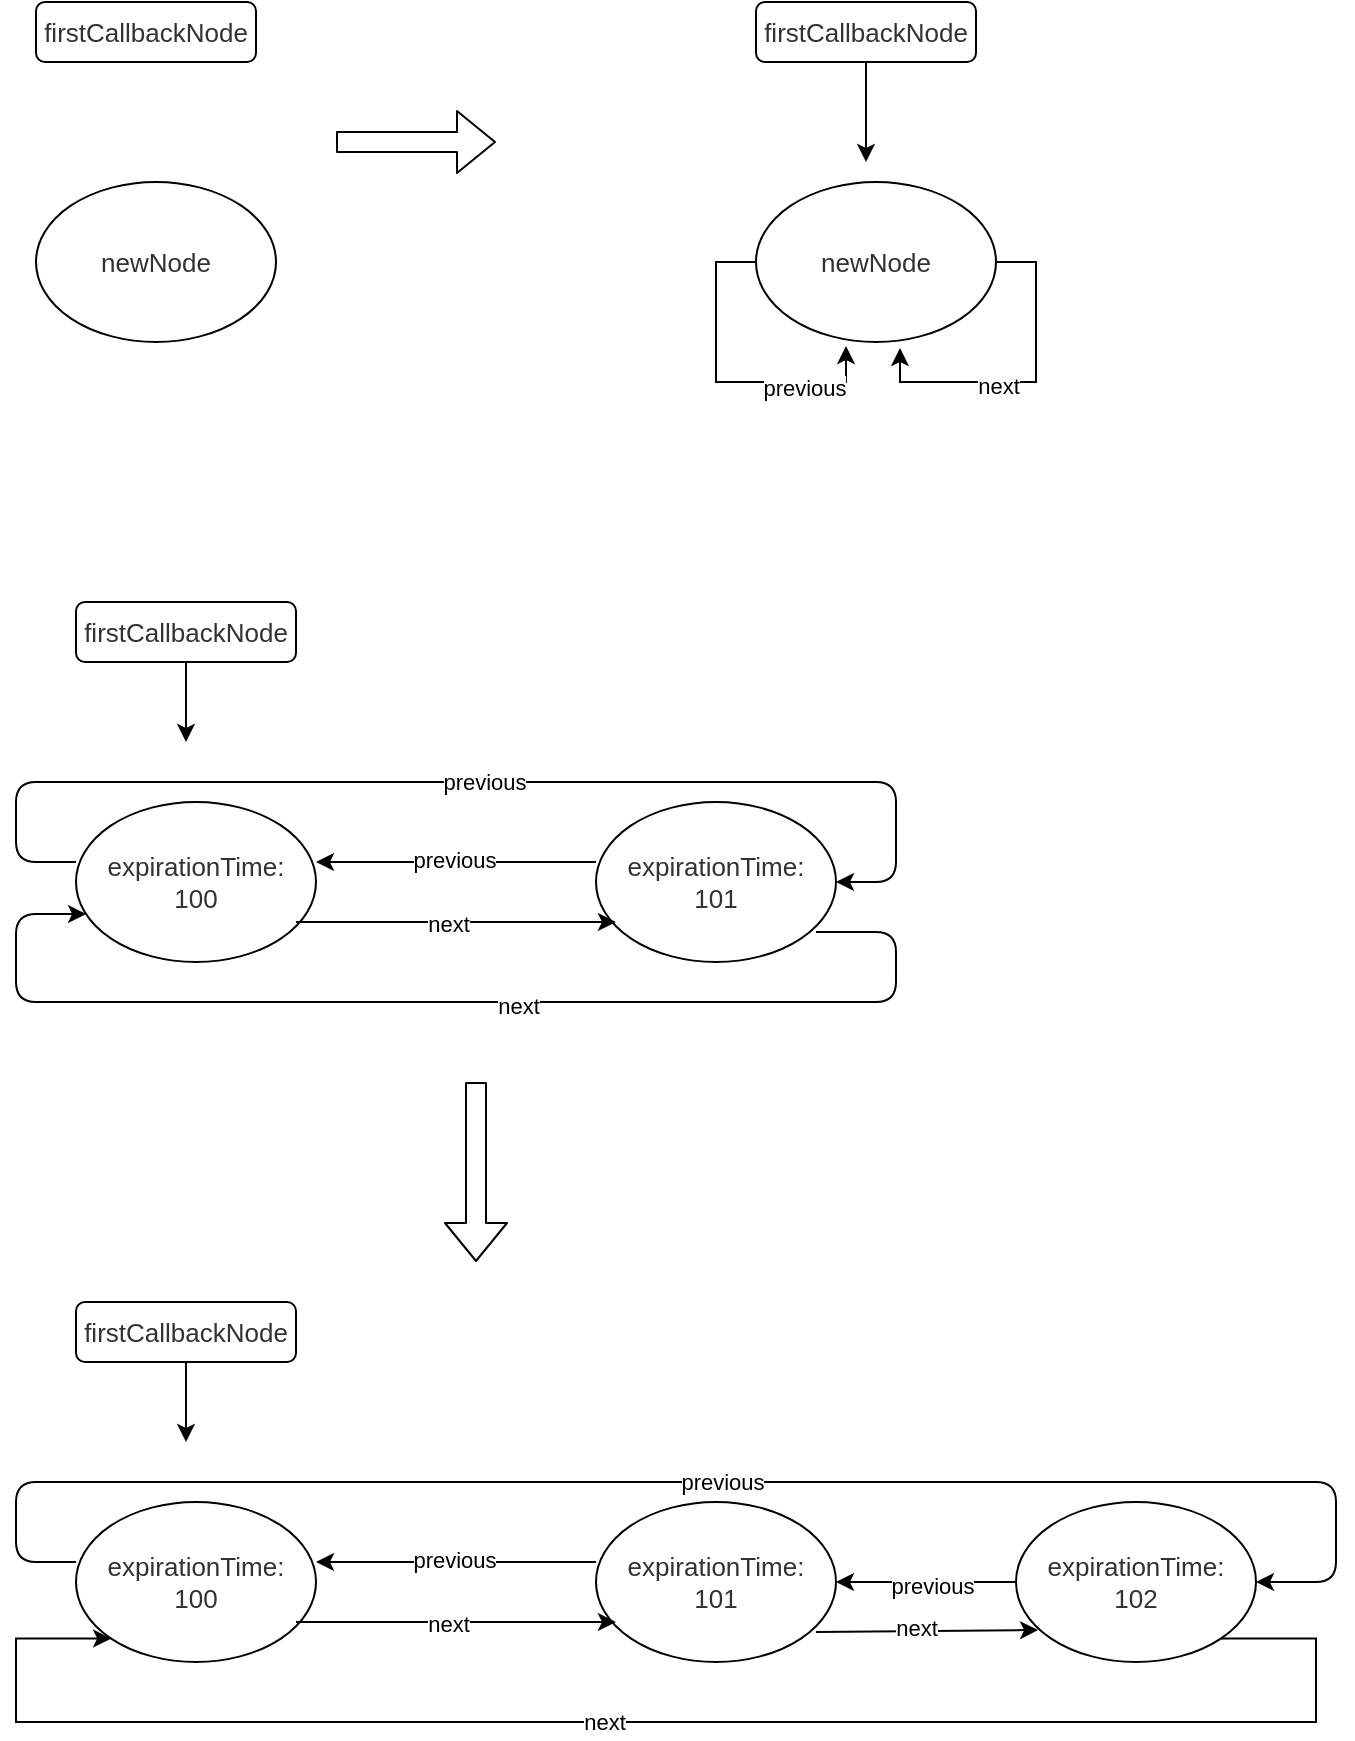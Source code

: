 <mxfile version="13.6.6" type="github">
  <diagram id="cPZTRlWIv1BBcxY1mxdP" name="Page-1">
    <mxGraphModel dx="1520" dy="947" grid="1" gridSize="10" guides="1" tooltips="1" connect="1" arrows="1" fold="1" page="1" pageScale="1" pageWidth="4681" pageHeight="3300" math="0" shadow="0">
      <root>
        <mxCell id="0" />
        <mxCell id="1" parent="0" />
        <mxCell id="UKGjdmG-0EduDdwjn8NC-4" value="&lt;span style=&quot;color: rgb(50 , 50 , 50) ; font-size: 13px ; background-color: rgba(255 , 255 , 255 , 0.01)&quot;&gt;expirationTime:&lt;/span&gt;&lt;div style=&quot;resize: none ; outline: 0px ; font-size: 13px ; color: rgb(50 , 50 , 50)&quot;&gt;100&lt;/div&gt;" style="ellipse;whiteSpace=wrap;html=1;" vertex="1" parent="1">
          <mxGeometry x="420" y="420" width="120" height="80" as="geometry" />
        </mxCell>
        <mxCell id="UKGjdmG-0EduDdwjn8NC-5" value="&lt;span style=&quot;color: rgb(50 , 50 , 50) ; font-size: 13px ; background-color: rgba(255 , 255 , 255 , 0.01)&quot;&gt;expirationTime:&lt;/span&gt;&lt;div style=&quot;resize: none ; outline: 0px ; font-size: 13px ; color: rgb(50 , 50 , 50)&quot;&gt;101&lt;/div&gt;" style="ellipse;whiteSpace=wrap;html=1;" vertex="1" parent="1">
          <mxGeometry x="680" y="420" width="120" height="80" as="geometry" />
        </mxCell>
        <mxCell id="UKGjdmG-0EduDdwjn8NC-9" value="" style="endArrow=classic;html=1;entryX=0.083;entryY=0.75;entryDx=0;entryDy=0;entryPerimeter=0;" edge="1" parent="1" target="UKGjdmG-0EduDdwjn8NC-5">
          <mxGeometry width="50" height="50" relative="1" as="geometry">
            <mxPoint x="530" y="480" as="sourcePoint" />
            <mxPoint x="630" y="470" as="targetPoint" />
          </mxGeometry>
        </mxCell>
        <mxCell id="UKGjdmG-0EduDdwjn8NC-17" value="next" style="edgeLabel;html=1;align=center;verticalAlign=middle;resizable=0;points=[];" vertex="1" connectable="0" parent="UKGjdmG-0EduDdwjn8NC-9">
          <mxGeometry x="-0.05" y="-1" relative="1" as="geometry">
            <mxPoint as="offset" />
          </mxGeometry>
        </mxCell>
        <mxCell id="UKGjdmG-0EduDdwjn8NC-11" value="" style="endArrow=classic;html=1;" edge="1" parent="1">
          <mxGeometry width="50" height="50" relative="1" as="geometry">
            <mxPoint x="680" y="450" as="sourcePoint" />
            <mxPoint x="540" y="450" as="targetPoint" />
          </mxGeometry>
        </mxCell>
        <mxCell id="UKGjdmG-0EduDdwjn8NC-16" value="previous" style="edgeLabel;html=1;align=center;verticalAlign=middle;resizable=0;points=[];" vertex="1" connectable="0" parent="UKGjdmG-0EduDdwjn8NC-11">
          <mxGeometry x="0.014" y="-1" relative="1" as="geometry">
            <mxPoint as="offset" />
          </mxGeometry>
        </mxCell>
        <mxCell id="UKGjdmG-0EduDdwjn8NC-14" value="" style="endArrow=classic;html=1;edgeStyle=orthogonalEdgeStyle;entryX=1;entryY=0.5;entryDx=0;entryDy=0;" edge="1" parent="1" target="UKGjdmG-0EduDdwjn8NC-5">
          <mxGeometry width="50" height="50" relative="1" as="geometry">
            <mxPoint x="420" y="450" as="sourcePoint" />
            <mxPoint x="490" y="330" as="targetPoint" />
            <Array as="points">
              <mxPoint x="390" y="450" />
              <mxPoint x="390" y="410" />
              <mxPoint x="830" y="410" />
              <mxPoint x="830" y="460" />
            </Array>
          </mxGeometry>
        </mxCell>
        <mxCell id="UKGjdmG-0EduDdwjn8NC-20" value="previous" style="edgeLabel;html=1;align=center;verticalAlign=middle;resizable=0;points=[];" vertex="1" connectable="0" parent="UKGjdmG-0EduDdwjn8NC-14">
          <mxGeometry x="0.03" relative="1" as="geometry">
            <mxPoint as="offset" />
          </mxGeometry>
        </mxCell>
        <mxCell id="UKGjdmG-0EduDdwjn8NC-18" value="" style="endArrow=classic;html=1;edgeStyle=orthogonalEdgeStyle;entryX=0.042;entryY=0.7;entryDx=0;entryDy=0;entryPerimeter=0;" edge="1" parent="1" target="UKGjdmG-0EduDdwjn8NC-4">
          <mxGeometry width="50" height="50" relative="1" as="geometry">
            <mxPoint x="790" y="485" as="sourcePoint" />
            <mxPoint x="400" y="510" as="targetPoint" />
            <Array as="points">
              <mxPoint x="830" y="485" />
              <mxPoint x="830" y="520" />
              <mxPoint x="390" y="520" />
              <mxPoint x="390" y="476" />
            </Array>
          </mxGeometry>
        </mxCell>
        <mxCell id="UKGjdmG-0EduDdwjn8NC-19" value="next" style="edgeLabel;html=1;align=center;verticalAlign=middle;resizable=0;points=[];" vertex="1" connectable="0" parent="UKGjdmG-0EduDdwjn8NC-18">
          <mxGeometry x="-0.111" y="2" relative="1" as="geometry">
            <mxPoint as="offset" />
          </mxGeometry>
        </mxCell>
        <mxCell id="UKGjdmG-0EduDdwjn8NC-21" value="&lt;span style=&quot;color: rgb(50 , 50 , 50) ; font-size: 13px ; background-color: rgba(255 , 255 , 255 , 0.01)&quot;&gt;expirationTime:&lt;/span&gt;&lt;div style=&quot;resize: none ; outline: 0px ; font-size: 13px ; color: rgb(50 , 50 , 50)&quot;&gt;100&lt;/div&gt;" style="ellipse;whiteSpace=wrap;html=1;" vertex="1" parent="1">
          <mxGeometry x="420" y="770" width="120" height="80" as="geometry" />
        </mxCell>
        <mxCell id="UKGjdmG-0EduDdwjn8NC-22" value="&lt;span style=&quot;color: rgb(50 , 50 , 50) ; font-size: 13px ; background-color: rgba(255 , 255 , 255 , 0.01)&quot;&gt;expirationTime:&lt;/span&gt;&lt;div style=&quot;resize: none ; outline: 0px ; font-size: 13px ; color: rgb(50 , 50 , 50)&quot;&gt;101&lt;/div&gt;" style="ellipse;whiteSpace=wrap;html=1;" vertex="1" parent="1">
          <mxGeometry x="680" y="770" width="120" height="80" as="geometry" />
        </mxCell>
        <mxCell id="UKGjdmG-0EduDdwjn8NC-23" value="" style="endArrow=classic;html=1;entryX=0.083;entryY=0.75;entryDx=0;entryDy=0;entryPerimeter=0;" edge="1" target="UKGjdmG-0EduDdwjn8NC-22" parent="1">
          <mxGeometry width="50" height="50" relative="1" as="geometry">
            <mxPoint x="530" y="830" as="sourcePoint" />
            <mxPoint x="630" y="820" as="targetPoint" />
          </mxGeometry>
        </mxCell>
        <mxCell id="UKGjdmG-0EduDdwjn8NC-24" value="next" style="edgeLabel;html=1;align=center;verticalAlign=middle;resizable=0;points=[];" vertex="1" connectable="0" parent="UKGjdmG-0EduDdwjn8NC-23">
          <mxGeometry x="-0.05" y="-1" relative="1" as="geometry">
            <mxPoint as="offset" />
          </mxGeometry>
        </mxCell>
        <mxCell id="UKGjdmG-0EduDdwjn8NC-25" value="" style="endArrow=classic;html=1;" edge="1" parent="1">
          <mxGeometry width="50" height="50" relative="1" as="geometry">
            <mxPoint x="680" y="800" as="sourcePoint" />
            <mxPoint x="540" y="800" as="targetPoint" />
          </mxGeometry>
        </mxCell>
        <mxCell id="UKGjdmG-0EduDdwjn8NC-26" value="previous" style="edgeLabel;html=1;align=center;verticalAlign=middle;resizable=0;points=[];" vertex="1" connectable="0" parent="UKGjdmG-0EduDdwjn8NC-25">
          <mxGeometry x="0.014" y="-1" relative="1" as="geometry">
            <mxPoint as="offset" />
          </mxGeometry>
        </mxCell>
        <mxCell id="UKGjdmG-0EduDdwjn8NC-27" value="" style="endArrow=classic;html=1;edgeStyle=orthogonalEdgeStyle;entryX=1;entryY=0.5;entryDx=0;entryDy=0;" edge="1" target="UKGjdmG-0EduDdwjn8NC-31" parent="1">
          <mxGeometry width="50" height="50" relative="1" as="geometry">
            <mxPoint x="420" y="800" as="sourcePoint" />
            <mxPoint x="490" y="680" as="targetPoint" />
            <Array as="points">
              <mxPoint x="390" y="800" />
              <mxPoint x="390" y="760" />
              <mxPoint x="1050" y="760" />
              <mxPoint x="1050" y="810" />
            </Array>
          </mxGeometry>
        </mxCell>
        <mxCell id="UKGjdmG-0EduDdwjn8NC-28" value="previous" style="edgeLabel;html=1;align=center;verticalAlign=middle;resizable=0;points=[];" vertex="1" connectable="0" parent="UKGjdmG-0EduDdwjn8NC-27">
          <mxGeometry x="0.03" relative="1" as="geometry">
            <mxPoint as="offset" />
          </mxGeometry>
        </mxCell>
        <mxCell id="UKGjdmG-0EduDdwjn8NC-29" value="" style="endArrow=classic;html=1;entryX=0.092;entryY=0.8;entryDx=0;entryDy=0;entryPerimeter=0;" edge="1" target="UKGjdmG-0EduDdwjn8NC-31" parent="1">
          <mxGeometry width="50" height="50" relative="1" as="geometry">
            <mxPoint x="790" y="835" as="sourcePoint" />
            <mxPoint x="400" y="860" as="targetPoint" />
          </mxGeometry>
        </mxCell>
        <mxCell id="UKGjdmG-0EduDdwjn8NC-30" value="next" style="edgeLabel;html=1;align=center;verticalAlign=middle;resizable=0;points=[];" vertex="1" connectable="0" parent="UKGjdmG-0EduDdwjn8NC-29">
          <mxGeometry x="-0.111" y="2" relative="1" as="geometry">
            <mxPoint as="offset" />
          </mxGeometry>
        </mxCell>
        <mxCell id="UKGjdmG-0EduDdwjn8NC-34" style="edgeStyle=orthogonalEdgeStyle;rounded=0;orthogonalLoop=1;jettySize=auto;html=1;exitX=1;exitY=1;exitDx=0;exitDy=0;entryX=0;entryY=1;entryDx=0;entryDy=0;" edge="1" parent="1" source="UKGjdmG-0EduDdwjn8NC-31" target="UKGjdmG-0EduDdwjn8NC-21">
          <mxGeometry relative="1" as="geometry">
            <Array as="points">
              <mxPoint x="1040" y="838" />
              <mxPoint x="1040" y="880" />
              <mxPoint x="390" y="880" />
              <mxPoint x="390" y="838" />
            </Array>
          </mxGeometry>
        </mxCell>
        <mxCell id="UKGjdmG-0EduDdwjn8NC-35" value="next" style="edgeLabel;html=1;align=center;verticalAlign=middle;resizable=0;points=[];" vertex="1" connectable="0" parent="UKGjdmG-0EduDdwjn8NC-34">
          <mxGeometry x="0.077" relative="1" as="geometry">
            <mxPoint as="offset" />
          </mxGeometry>
        </mxCell>
        <mxCell id="UKGjdmG-0EduDdwjn8NC-36" style="edgeStyle=orthogonalEdgeStyle;rounded=0;orthogonalLoop=1;jettySize=auto;html=1;exitX=0;exitY=0.5;exitDx=0;exitDy=0;entryX=1;entryY=0.5;entryDx=0;entryDy=0;" edge="1" parent="1" source="UKGjdmG-0EduDdwjn8NC-31" target="UKGjdmG-0EduDdwjn8NC-22">
          <mxGeometry relative="1" as="geometry" />
        </mxCell>
        <mxCell id="UKGjdmG-0EduDdwjn8NC-37" value="previous" style="edgeLabel;html=1;align=center;verticalAlign=middle;resizable=0;points=[];" vertex="1" connectable="0" parent="UKGjdmG-0EduDdwjn8NC-36">
          <mxGeometry x="-0.067" y="2" relative="1" as="geometry">
            <mxPoint as="offset" />
          </mxGeometry>
        </mxCell>
        <mxCell id="UKGjdmG-0EduDdwjn8NC-31" value="&lt;span style=&quot;color: rgb(50 , 50 , 50) ; font-size: 13px ; background-color: rgba(255 , 255 , 255 , 0.01)&quot;&gt;expirationTime:&lt;/span&gt;&lt;div style=&quot;resize: none ; outline: 0px ; font-size: 13px ; color: rgb(50 , 50 , 50)&quot;&gt;102&lt;/div&gt;" style="ellipse;whiteSpace=wrap;html=1;" vertex="1" parent="1">
          <mxGeometry x="890" y="770" width="120" height="80" as="geometry" />
        </mxCell>
        <mxCell id="UKGjdmG-0EduDdwjn8NC-38" value="" style="shape=flexArrow;endArrow=classic;html=1;" edge="1" parent="1">
          <mxGeometry width="50" height="50" relative="1" as="geometry">
            <mxPoint x="620" y="560" as="sourcePoint" />
            <mxPoint x="620" y="650" as="targetPoint" />
          </mxGeometry>
        </mxCell>
        <mxCell id="UKGjdmG-0EduDdwjn8NC-41" style="edgeStyle=none;rounded=0;orthogonalLoop=1;jettySize=auto;html=1;exitX=0.5;exitY=1;exitDx=0;exitDy=0;" edge="1" parent="1" source="UKGjdmG-0EduDdwjn8NC-39">
          <mxGeometry relative="1" as="geometry">
            <mxPoint x="475" y="390" as="targetPoint" />
          </mxGeometry>
        </mxCell>
        <mxCell id="UKGjdmG-0EduDdwjn8NC-39" value="&lt;span style=&quot;color: rgb(50 , 50 , 50) ; font-size: 13px ; background-color: rgba(255 , 255 , 255 , 0.01)&quot;&gt;firstCallbackNode&lt;/span&gt;" style="rounded=1;whiteSpace=wrap;html=1;" vertex="1" parent="1">
          <mxGeometry x="420" y="320" width="110" height="30" as="geometry" />
        </mxCell>
        <mxCell id="UKGjdmG-0EduDdwjn8NC-42" style="edgeStyle=none;rounded=0;orthogonalLoop=1;jettySize=auto;html=1;exitX=0.5;exitY=1;exitDx=0;exitDy=0;" edge="1" source="UKGjdmG-0EduDdwjn8NC-43" parent="1">
          <mxGeometry relative="1" as="geometry">
            <mxPoint x="475" y="740" as="targetPoint" />
          </mxGeometry>
        </mxCell>
        <mxCell id="UKGjdmG-0EduDdwjn8NC-43" value="&lt;span style=&quot;color: rgb(50 , 50 , 50) ; font-size: 13px ; background-color: rgba(255 , 255 , 255 , 0.01)&quot;&gt;firstCallbackNode&lt;/span&gt;" style="rounded=1;whiteSpace=wrap;html=1;" vertex="1" parent="1">
          <mxGeometry x="420" y="670" width="110" height="30" as="geometry" />
        </mxCell>
        <mxCell id="UKGjdmG-0EduDdwjn8NC-44" value="&lt;span style=&quot;color: rgb(50 , 50 , 50) ; font-size: 13px ; background-color: rgba(255 , 255 , 255 , 0.01)&quot;&gt;newNode&lt;/span&gt;" style="ellipse;whiteSpace=wrap;html=1;" vertex="1" parent="1">
          <mxGeometry x="400" y="110" width="120" height="80" as="geometry" />
        </mxCell>
        <mxCell id="UKGjdmG-0EduDdwjn8NC-45" value="&lt;span style=&quot;color: rgb(50 , 50 , 50) ; font-size: 13px ; background-color: rgba(255 , 255 , 255 , 0.01)&quot;&gt;firstCallbackNode&lt;/span&gt;" style="rounded=1;whiteSpace=wrap;html=1;" vertex="1" parent="1">
          <mxGeometry x="400" y="20" width="110" height="30" as="geometry" />
        </mxCell>
        <mxCell id="UKGjdmG-0EduDdwjn8NC-47" value="" style="shape=flexArrow;endArrow=classic;html=1;" edge="1" parent="1">
          <mxGeometry width="50" height="50" relative="1" as="geometry">
            <mxPoint x="550" y="90" as="sourcePoint" />
            <mxPoint x="630" y="90" as="targetPoint" />
          </mxGeometry>
        </mxCell>
        <mxCell id="UKGjdmG-0EduDdwjn8NC-48" value="&lt;span style=&quot;color: rgb(50 , 50 , 50) ; font-size: 13px ; background-color: rgba(255 , 255 , 255 , 0.01)&quot;&gt;newNode&lt;/span&gt;" style="ellipse;whiteSpace=wrap;html=1;" vertex="1" parent="1">
          <mxGeometry x="760" y="110" width="120" height="80" as="geometry" />
        </mxCell>
        <mxCell id="UKGjdmG-0EduDdwjn8NC-50" style="edgeStyle=none;rounded=0;orthogonalLoop=1;jettySize=auto;html=1;exitX=0.5;exitY=1;exitDx=0;exitDy=0;" edge="1" parent="1" source="UKGjdmG-0EduDdwjn8NC-49">
          <mxGeometry relative="1" as="geometry">
            <mxPoint x="815" y="100" as="targetPoint" />
          </mxGeometry>
        </mxCell>
        <mxCell id="UKGjdmG-0EduDdwjn8NC-49" value="&lt;span style=&quot;color: rgb(50 , 50 , 50) ; font-size: 13px ; background-color: rgba(255 , 255 , 255 , 0.01)&quot;&gt;firstCallbackNode&lt;/span&gt;" style="rounded=1;whiteSpace=wrap;html=1;" vertex="1" parent="1">
          <mxGeometry x="760" y="20" width="110" height="30" as="geometry" />
        </mxCell>
        <mxCell id="UKGjdmG-0EduDdwjn8NC-51" style="edgeStyle=orthogonalEdgeStyle;rounded=0;orthogonalLoop=1;jettySize=auto;html=1;exitX=1;exitY=0.5;exitDx=0;exitDy=0;entryX=0.6;entryY=1.038;entryDx=0;entryDy=0;entryPerimeter=0;" edge="1" parent="1" source="UKGjdmG-0EduDdwjn8NC-48" target="UKGjdmG-0EduDdwjn8NC-48">
          <mxGeometry relative="1" as="geometry" />
        </mxCell>
        <mxCell id="UKGjdmG-0EduDdwjn8NC-54" value="next" style="edgeLabel;html=1;align=center;verticalAlign=middle;resizable=0;points=[];" vertex="1" connectable="0" parent="UKGjdmG-0EduDdwjn8NC-51">
          <mxGeometry x="0.2" y="2" relative="1" as="geometry">
            <mxPoint as="offset" />
          </mxGeometry>
        </mxCell>
        <mxCell id="UKGjdmG-0EduDdwjn8NC-52" style="edgeStyle=orthogonalEdgeStyle;rounded=0;orthogonalLoop=1;jettySize=auto;html=1;exitX=0;exitY=0.5;exitDx=0;exitDy=0;entryX=0.375;entryY=1.025;entryDx=0;entryDy=0;entryPerimeter=0;" edge="1" parent="1" source="UKGjdmG-0EduDdwjn8NC-48" target="UKGjdmG-0EduDdwjn8NC-48">
          <mxGeometry relative="1" as="geometry" />
        </mxCell>
        <mxCell id="UKGjdmG-0EduDdwjn8NC-53" value="previous" style="edgeLabel;html=1;align=center;verticalAlign=middle;resizable=0;points=[];" vertex="1" connectable="0" parent="UKGjdmG-0EduDdwjn8NC-52">
          <mxGeometry x="0.521" y="-3" relative="1" as="geometry">
            <mxPoint as="offset" />
          </mxGeometry>
        </mxCell>
      </root>
    </mxGraphModel>
  </diagram>
</mxfile>
